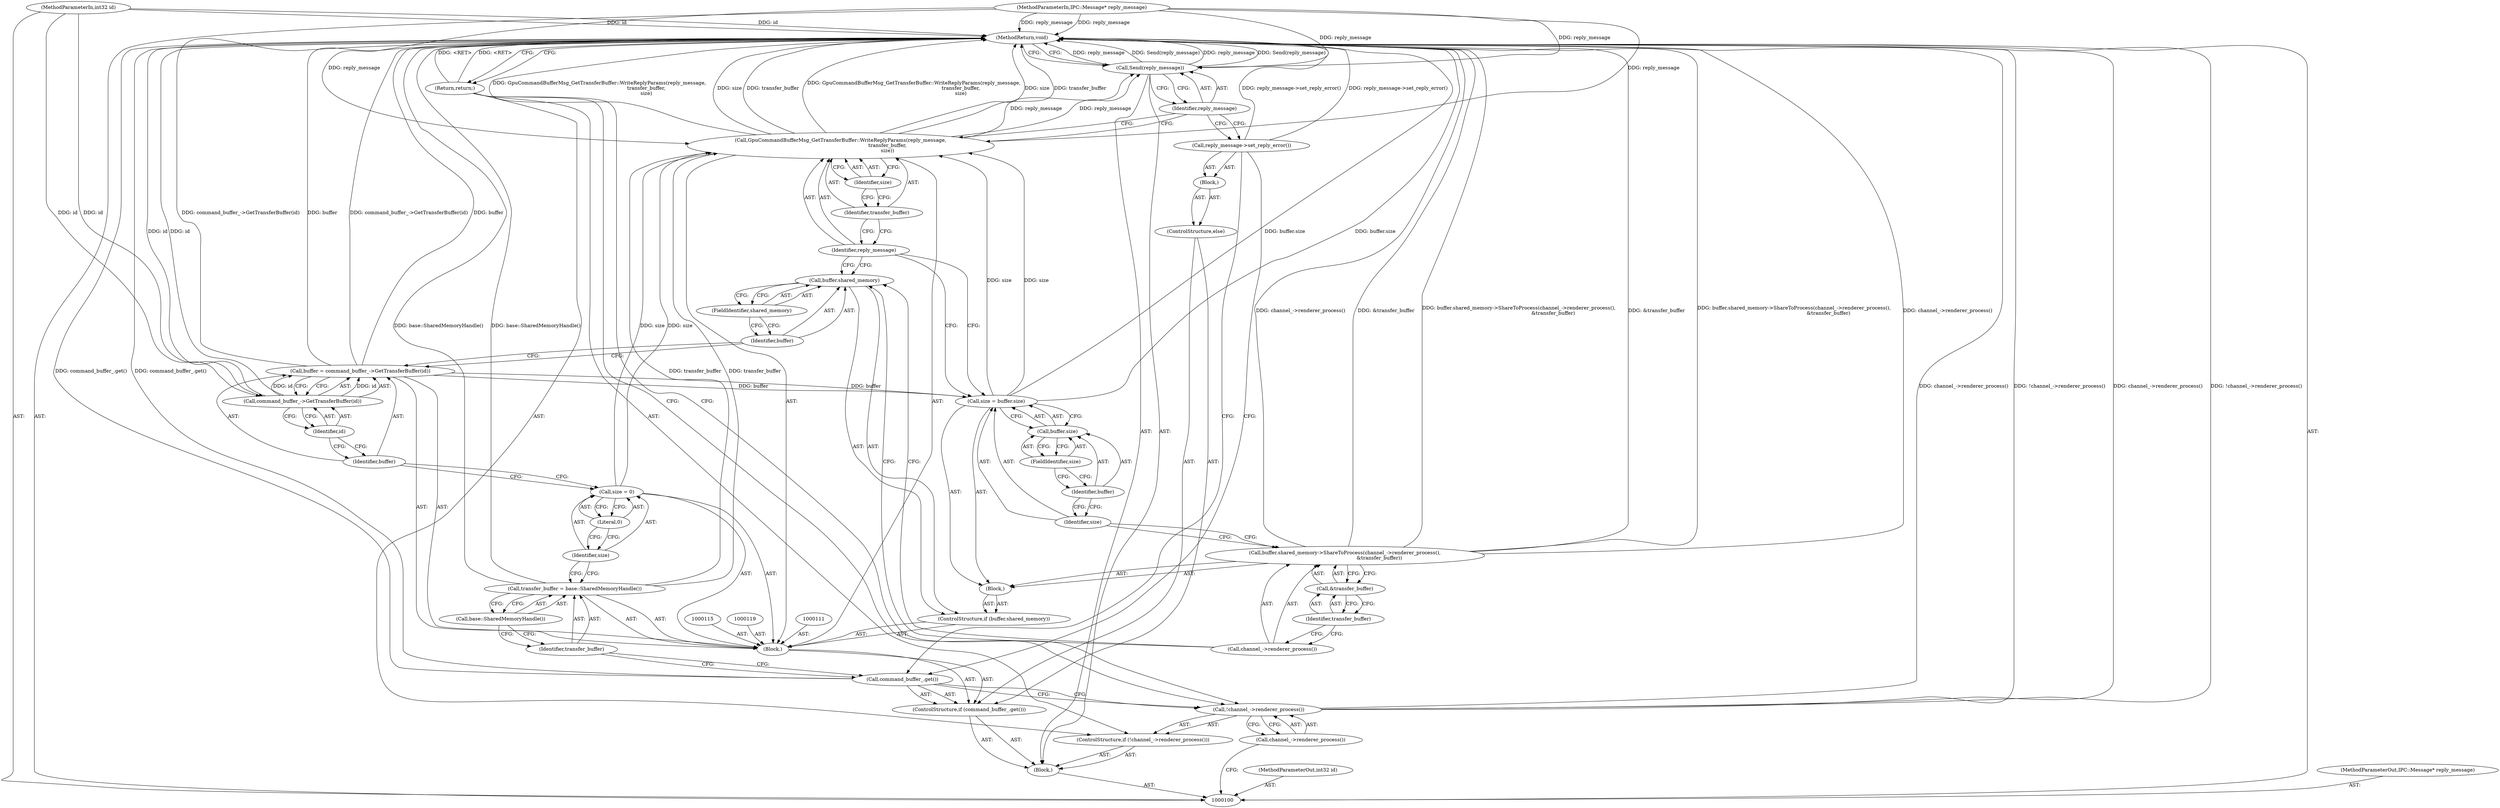 digraph "1_Chrome_cd0bd79d6ebdb72183e6f0833673464cc10b3600_20" {
"1000147" [label="(MethodReturn,void)"];
"1000120" [label="(Call,buffer = command_buffer_->GetTransferBuffer(id))"];
"1000121" [label="(Identifier,buffer)"];
"1000122" [label="(Call,command_buffer_->GetTransferBuffer(id))"];
"1000110" [label="(Block,)"];
"1000123" [label="(Identifier,id)"];
"1000127" [label="(FieldIdentifier,shared_memory)"];
"1000128" [label="(Block,)"];
"1000124" [label="(ControlStructure,if (buffer.shared_memory))"];
"1000125" [label="(Call,buffer.shared_memory)"];
"1000126" [label="(Identifier,buffer)"];
"1000130" [label="(Call,channel_->renderer_process())"];
"1000129" [label="(Call,buffer.shared_memory->ShareToProcess(channel_->renderer_process(),\n                                            &transfer_buffer))"];
"1000131" [label="(Call,&transfer_buffer)"];
"1000132" [label="(Identifier,transfer_buffer)"];
"1000135" [label="(Call,buffer.size)"];
"1000136" [label="(Identifier,buffer)"];
"1000137" [label="(FieldIdentifier,size)"];
"1000133" [label="(Call,size = buffer.size)"];
"1000134" [label="(Identifier,size)"];
"1000138" [label="(Call,GpuCommandBufferMsg_GetTransferBuffer::WriteReplyParams(reply_message,\n                                                            transfer_buffer,\n                                                            size))"];
"1000139" [label="(Identifier,reply_message)"];
"1000140" [label="(Identifier,transfer_buffer)"];
"1000141" [label="(Identifier,size)"];
"1000101" [label="(MethodParameterIn,int32 id)"];
"1000205" [label="(MethodParameterOut,int32 id)"];
"1000142" [label="(ControlStructure,else)"];
"1000143" [label="(Block,)"];
"1000144" [label="(Call,reply_message->set_reply_error())"];
"1000145" [label="(Call,Send(reply_message))"];
"1000146" [label="(Identifier,reply_message)"];
"1000103" [label="(Block,)"];
"1000102" [label="(MethodParameterIn,IPC::Message* reply_message)"];
"1000206" [label="(MethodParameterOut,IPC::Message* reply_message)"];
"1000104" [label="(ControlStructure,if (!channel_->renderer_process()))"];
"1000105" [label="(Call,!channel_->renderer_process())"];
"1000106" [label="(Call,channel_->renderer_process())"];
"1000107" [label="(Return,return;)"];
"1000108" [label="(ControlStructure,if (command_buffer_.get()))"];
"1000109" [label="(Call,command_buffer_.get())"];
"1000112" [label="(Call,transfer_buffer = base::SharedMemoryHandle())"];
"1000113" [label="(Identifier,transfer_buffer)"];
"1000114" [label="(Call,base::SharedMemoryHandle())"];
"1000116" [label="(Call,size = 0)"];
"1000117" [label="(Identifier,size)"];
"1000118" [label="(Literal,0)"];
"1000147" -> "1000100"  [label="AST: "];
"1000147" -> "1000107"  [label="CFG: "];
"1000147" -> "1000145"  [label="CFG: "];
"1000129" -> "1000147"  [label="DDG: channel_->renderer_process()"];
"1000129" -> "1000147"  [label="DDG: &transfer_buffer"];
"1000129" -> "1000147"  [label="DDG: buffer.shared_memory->ShareToProcess(channel_->renderer_process(),\n                                            &transfer_buffer)"];
"1000105" -> "1000147"  [label="DDG: !channel_->renderer_process()"];
"1000105" -> "1000147"  [label="DDG: channel_->renderer_process()"];
"1000112" -> "1000147"  [label="DDG: base::SharedMemoryHandle()"];
"1000138" -> "1000147"  [label="DDG: transfer_buffer"];
"1000138" -> "1000147"  [label="DDG: GpuCommandBufferMsg_GetTransferBuffer::WriteReplyParams(reply_message,\n                                                            transfer_buffer,\n                                                            size)"];
"1000138" -> "1000147"  [label="DDG: size"];
"1000120" -> "1000147"  [label="DDG: buffer"];
"1000120" -> "1000147"  [label="DDG: command_buffer_->GetTransferBuffer(id)"];
"1000145" -> "1000147"  [label="DDG: reply_message"];
"1000145" -> "1000147"  [label="DDG: Send(reply_message)"];
"1000122" -> "1000147"  [label="DDG: id"];
"1000144" -> "1000147"  [label="DDG: reply_message->set_reply_error()"];
"1000102" -> "1000147"  [label="DDG: reply_message"];
"1000133" -> "1000147"  [label="DDG: buffer.size"];
"1000101" -> "1000147"  [label="DDG: id"];
"1000109" -> "1000147"  [label="DDG: command_buffer_.get()"];
"1000107" -> "1000147"  [label="DDG: <RET>"];
"1000120" -> "1000110"  [label="AST: "];
"1000120" -> "1000122"  [label="CFG: "];
"1000121" -> "1000120"  [label="AST: "];
"1000122" -> "1000120"  [label="AST: "];
"1000126" -> "1000120"  [label="CFG: "];
"1000120" -> "1000147"  [label="DDG: buffer"];
"1000120" -> "1000147"  [label="DDG: command_buffer_->GetTransferBuffer(id)"];
"1000122" -> "1000120"  [label="DDG: id"];
"1000120" -> "1000133"  [label="DDG: buffer"];
"1000121" -> "1000120"  [label="AST: "];
"1000121" -> "1000116"  [label="CFG: "];
"1000123" -> "1000121"  [label="CFG: "];
"1000122" -> "1000120"  [label="AST: "];
"1000122" -> "1000123"  [label="CFG: "];
"1000123" -> "1000122"  [label="AST: "];
"1000120" -> "1000122"  [label="CFG: "];
"1000122" -> "1000147"  [label="DDG: id"];
"1000122" -> "1000120"  [label="DDG: id"];
"1000101" -> "1000122"  [label="DDG: id"];
"1000110" -> "1000108"  [label="AST: "];
"1000111" -> "1000110"  [label="AST: "];
"1000112" -> "1000110"  [label="AST: "];
"1000115" -> "1000110"  [label="AST: "];
"1000116" -> "1000110"  [label="AST: "];
"1000119" -> "1000110"  [label="AST: "];
"1000120" -> "1000110"  [label="AST: "];
"1000124" -> "1000110"  [label="AST: "];
"1000138" -> "1000110"  [label="AST: "];
"1000123" -> "1000122"  [label="AST: "];
"1000123" -> "1000121"  [label="CFG: "];
"1000122" -> "1000123"  [label="CFG: "];
"1000127" -> "1000125"  [label="AST: "];
"1000127" -> "1000126"  [label="CFG: "];
"1000125" -> "1000127"  [label="CFG: "];
"1000128" -> "1000124"  [label="AST: "];
"1000129" -> "1000128"  [label="AST: "];
"1000133" -> "1000128"  [label="AST: "];
"1000124" -> "1000110"  [label="AST: "];
"1000125" -> "1000124"  [label="AST: "];
"1000128" -> "1000124"  [label="AST: "];
"1000125" -> "1000124"  [label="AST: "];
"1000125" -> "1000127"  [label="CFG: "];
"1000126" -> "1000125"  [label="AST: "];
"1000127" -> "1000125"  [label="AST: "];
"1000130" -> "1000125"  [label="CFG: "];
"1000139" -> "1000125"  [label="CFG: "];
"1000126" -> "1000125"  [label="AST: "];
"1000126" -> "1000120"  [label="CFG: "];
"1000127" -> "1000126"  [label="CFG: "];
"1000130" -> "1000129"  [label="AST: "];
"1000130" -> "1000125"  [label="CFG: "];
"1000132" -> "1000130"  [label="CFG: "];
"1000129" -> "1000128"  [label="AST: "];
"1000129" -> "1000131"  [label="CFG: "];
"1000130" -> "1000129"  [label="AST: "];
"1000131" -> "1000129"  [label="AST: "];
"1000134" -> "1000129"  [label="CFG: "];
"1000129" -> "1000147"  [label="DDG: channel_->renderer_process()"];
"1000129" -> "1000147"  [label="DDG: &transfer_buffer"];
"1000129" -> "1000147"  [label="DDG: buffer.shared_memory->ShareToProcess(channel_->renderer_process(),\n                                            &transfer_buffer)"];
"1000131" -> "1000129"  [label="AST: "];
"1000131" -> "1000132"  [label="CFG: "];
"1000132" -> "1000131"  [label="AST: "];
"1000129" -> "1000131"  [label="CFG: "];
"1000132" -> "1000131"  [label="AST: "];
"1000132" -> "1000130"  [label="CFG: "];
"1000131" -> "1000132"  [label="CFG: "];
"1000135" -> "1000133"  [label="AST: "];
"1000135" -> "1000137"  [label="CFG: "];
"1000136" -> "1000135"  [label="AST: "];
"1000137" -> "1000135"  [label="AST: "];
"1000133" -> "1000135"  [label="CFG: "];
"1000136" -> "1000135"  [label="AST: "];
"1000136" -> "1000134"  [label="CFG: "];
"1000137" -> "1000136"  [label="CFG: "];
"1000137" -> "1000135"  [label="AST: "];
"1000137" -> "1000136"  [label="CFG: "];
"1000135" -> "1000137"  [label="CFG: "];
"1000133" -> "1000128"  [label="AST: "];
"1000133" -> "1000135"  [label="CFG: "];
"1000134" -> "1000133"  [label="AST: "];
"1000135" -> "1000133"  [label="AST: "];
"1000139" -> "1000133"  [label="CFG: "];
"1000133" -> "1000147"  [label="DDG: buffer.size"];
"1000120" -> "1000133"  [label="DDG: buffer"];
"1000133" -> "1000138"  [label="DDG: size"];
"1000134" -> "1000133"  [label="AST: "];
"1000134" -> "1000129"  [label="CFG: "];
"1000136" -> "1000134"  [label="CFG: "];
"1000138" -> "1000110"  [label="AST: "];
"1000138" -> "1000141"  [label="CFG: "];
"1000139" -> "1000138"  [label="AST: "];
"1000140" -> "1000138"  [label="AST: "];
"1000141" -> "1000138"  [label="AST: "];
"1000146" -> "1000138"  [label="CFG: "];
"1000138" -> "1000147"  [label="DDG: transfer_buffer"];
"1000138" -> "1000147"  [label="DDG: GpuCommandBufferMsg_GetTransferBuffer::WriteReplyParams(reply_message,\n                                                            transfer_buffer,\n                                                            size)"];
"1000138" -> "1000147"  [label="DDG: size"];
"1000102" -> "1000138"  [label="DDG: reply_message"];
"1000112" -> "1000138"  [label="DDG: transfer_buffer"];
"1000116" -> "1000138"  [label="DDG: size"];
"1000133" -> "1000138"  [label="DDG: size"];
"1000138" -> "1000145"  [label="DDG: reply_message"];
"1000139" -> "1000138"  [label="AST: "];
"1000139" -> "1000133"  [label="CFG: "];
"1000139" -> "1000125"  [label="CFG: "];
"1000140" -> "1000139"  [label="CFG: "];
"1000140" -> "1000138"  [label="AST: "];
"1000140" -> "1000139"  [label="CFG: "];
"1000141" -> "1000140"  [label="CFG: "];
"1000141" -> "1000138"  [label="AST: "];
"1000141" -> "1000140"  [label="CFG: "];
"1000138" -> "1000141"  [label="CFG: "];
"1000101" -> "1000100"  [label="AST: "];
"1000101" -> "1000147"  [label="DDG: id"];
"1000101" -> "1000122"  [label="DDG: id"];
"1000205" -> "1000100"  [label="AST: "];
"1000142" -> "1000108"  [label="AST: "];
"1000143" -> "1000142"  [label="AST: "];
"1000143" -> "1000142"  [label="AST: "];
"1000144" -> "1000143"  [label="AST: "];
"1000144" -> "1000143"  [label="AST: "];
"1000144" -> "1000109"  [label="CFG: "];
"1000146" -> "1000144"  [label="CFG: "];
"1000144" -> "1000147"  [label="DDG: reply_message->set_reply_error()"];
"1000145" -> "1000103"  [label="AST: "];
"1000145" -> "1000146"  [label="CFG: "];
"1000146" -> "1000145"  [label="AST: "];
"1000147" -> "1000145"  [label="CFG: "];
"1000145" -> "1000147"  [label="DDG: reply_message"];
"1000145" -> "1000147"  [label="DDG: Send(reply_message)"];
"1000138" -> "1000145"  [label="DDG: reply_message"];
"1000102" -> "1000145"  [label="DDG: reply_message"];
"1000146" -> "1000145"  [label="AST: "];
"1000146" -> "1000138"  [label="CFG: "];
"1000146" -> "1000144"  [label="CFG: "];
"1000145" -> "1000146"  [label="CFG: "];
"1000103" -> "1000100"  [label="AST: "];
"1000104" -> "1000103"  [label="AST: "];
"1000108" -> "1000103"  [label="AST: "];
"1000145" -> "1000103"  [label="AST: "];
"1000102" -> "1000100"  [label="AST: "];
"1000102" -> "1000147"  [label="DDG: reply_message"];
"1000102" -> "1000138"  [label="DDG: reply_message"];
"1000102" -> "1000145"  [label="DDG: reply_message"];
"1000206" -> "1000100"  [label="AST: "];
"1000104" -> "1000103"  [label="AST: "];
"1000105" -> "1000104"  [label="AST: "];
"1000107" -> "1000104"  [label="AST: "];
"1000105" -> "1000104"  [label="AST: "];
"1000105" -> "1000106"  [label="CFG: "];
"1000106" -> "1000105"  [label="AST: "];
"1000107" -> "1000105"  [label="CFG: "];
"1000109" -> "1000105"  [label="CFG: "];
"1000105" -> "1000147"  [label="DDG: !channel_->renderer_process()"];
"1000105" -> "1000147"  [label="DDG: channel_->renderer_process()"];
"1000106" -> "1000105"  [label="AST: "];
"1000106" -> "1000100"  [label="CFG: "];
"1000105" -> "1000106"  [label="CFG: "];
"1000107" -> "1000104"  [label="AST: "];
"1000107" -> "1000105"  [label="CFG: "];
"1000147" -> "1000107"  [label="CFG: "];
"1000107" -> "1000147"  [label="DDG: <RET>"];
"1000108" -> "1000103"  [label="AST: "];
"1000109" -> "1000108"  [label="AST: "];
"1000110" -> "1000108"  [label="AST: "];
"1000142" -> "1000108"  [label="AST: "];
"1000109" -> "1000108"  [label="AST: "];
"1000109" -> "1000105"  [label="CFG: "];
"1000113" -> "1000109"  [label="CFG: "];
"1000144" -> "1000109"  [label="CFG: "];
"1000109" -> "1000147"  [label="DDG: command_buffer_.get()"];
"1000112" -> "1000110"  [label="AST: "];
"1000112" -> "1000114"  [label="CFG: "];
"1000113" -> "1000112"  [label="AST: "];
"1000114" -> "1000112"  [label="AST: "];
"1000117" -> "1000112"  [label="CFG: "];
"1000112" -> "1000147"  [label="DDG: base::SharedMemoryHandle()"];
"1000112" -> "1000138"  [label="DDG: transfer_buffer"];
"1000113" -> "1000112"  [label="AST: "];
"1000113" -> "1000109"  [label="CFG: "];
"1000114" -> "1000113"  [label="CFG: "];
"1000114" -> "1000112"  [label="AST: "];
"1000114" -> "1000113"  [label="CFG: "];
"1000112" -> "1000114"  [label="CFG: "];
"1000116" -> "1000110"  [label="AST: "];
"1000116" -> "1000118"  [label="CFG: "];
"1000117" -> "1000116"  [label="AST: "];
"1000118" -> "1000116"  [label="AST: "];
"1000121" -> "1000116"  [label="CFG: "];
"1000116" -> "1000138"  [label="DDG: size"];
"1000117" -> "1000116"  [label="AST: "];
"1000117" -> "1000112"  [label="CFG: "];
"1000118" -> "1000117"  [label="CFG: "];
"1000118" -> "1000116"  [label="AST: "];
"1000118" -> "1000117"  [label="CFG: "];
"1000116" -> "1000118"  [label="CFG: "];
}

